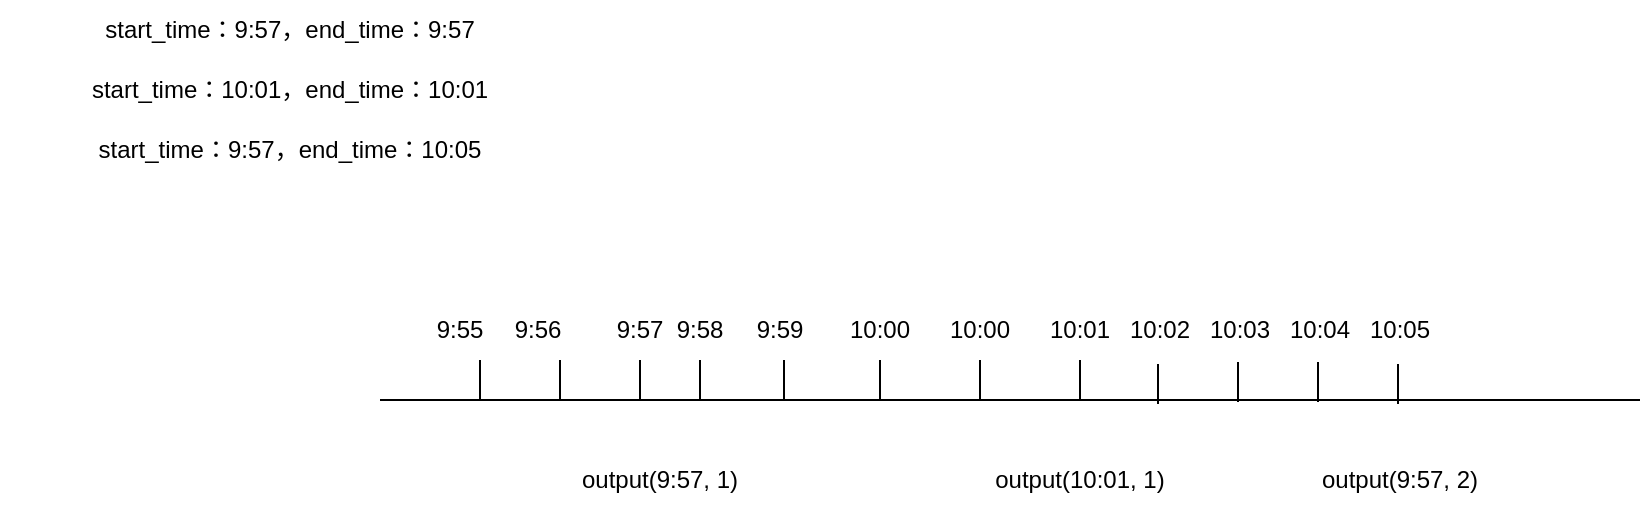 <mxfile version="26.1.0">
  <diagram name="第 1 页" id="I_JAe2NdbpZRBEg8Pq8T">
    <mxGraphModel dx="1803" dy="611" grid="1" gridSize="10" guides="1" tooltips="1" connect="1" arrows="1" fold="1" page="1" pageScale="1" pageWidth="827" pageHeight="1169" math="0" shadow="0">
      <root>
        <mxCell id="0" />
        <mxCell id="1" parent="0" />
        <mxCell id="Vmu14jq176bI5bFtrahb-1" value="start_time：9:57，end_time：10:05" style="text;html=1;align=center;verticalAlign=middle;whiteSpace=wrap;rounded=0;" vertex="1" parent="1">
          <mxGeometry x="-60" y="200" width="290" height="30" as="geometry" />
        </mxCell>
        <mxCell id="Vmu14jq176bI5bFtrahb-2" value="" style="endArrow=none;html=1;rounded=0;" edge="1" parent="1">
          <mxGeometry width="50" height="50" relative="1" as="geometry">
            <mxPoint x="130" y="340" as="sourcePoint" />
            <mxPoint x="760" y="340" as="targetPoint" />
          </mxGeometry>
        </mxCell>
        <mxCell id="Vmu14jq176bI5bFtrahb-3" value="" style="endArrow=none;html=1;rounded=0;" edge="1" parent="1">
          <mxGeometry width="50" height="50" relative="1" as="geometry">
            <mxPoint x="180" y="340" as="sourcePoint" />
            <mxPoint x="180" y="320" as="targetPoint" />
          </mxGeometry>
        </mxCell>
        <mxCell id="Vmu14jq176bI5bFtrahb-4" value="9:55" style="text;html=1;align=center;verticalAlign=middle;whiteSpace=wrap;rounded=0;" vertex="1" parent="1">
          <mxGeometry x="140" y="290" width="60" height="30" as="geometry" />
        </mxCell>
        <mxCell id="Vmu14jq176bI5bFtrahb-6" value="" style="endArrow=none;html=1;rounded=0;" edge="1" parent="1">
          <mxGeometry width="50" height="50" relative="1" as="geometry">
            <mxPoint x="220" y="340" as="sourcePoint" />
            <mxPoint x="220" y="320" as="targetPoint" />
          </mxGeometry>
        </mxCell>
        <mxCell id="Vmu14jq176bI5bFtrahb-7" value="" style="endArrow=none;html=1;rounded=0;" edge="1" parent="1">
          <mxGeometry width="50" height="50" relative="1" as="geometry">
            <mxPoint x="260" y="340" as="sourcePoint" />
            <mxPoint x="260" y="320" as="targetPoint" />
          </mxGeometry>
        </mxCell>
        <mxCell id="Vmu14jq176bI5bFtrahb-8" value="" style="endArrow=none;html=1;rounded=0;" edge="1" parent="1">
          <mxGeometry width="50" height="50" relative="1" as="geometry">
            <mxPoint x="290" y="340" as="sourcePoint" />
            <mxPoint x="290" y="320" as="targetPoint" />
          </mxGeometry>
        </mxCell>
        <mxCell id="Vmu14jq176bI5bFtrahb-10" value="" style="endArrow=none;html=1;rounded=0;" edge="1" parent="1">
          <mxGeometry width="50" height="50" relative="1" as="geometry">
            <mxPoint x="332" y="340" as="sourcePoint" />
            <mxPoint x="332" y="320" as="targetPoint" />
          </mxGeometry>
        </mxCell>
        <mxCell id="Vmu14jq176bI5bFtrahb-11" value="" style="endArrow=none;html=1;rounded=0;" edge="1" parent="1">
          <mxGeometry width="50" height="50" relative="1" as="geometry">
            <mxPoint x="380" y="340" as="sourcePoint" />
            <mxPoint x="380" y="320" as="targetPoint" />
          </mxGeometry>
        </mxCell>
        <mxCell id="Vmu14jq176bI5bFtrahb-13" value="" style="endArrow=none;html=1;rounded=0;" edge="1" parent="1">
          <mxGeometry width="50" height="50" relative="1" as="geometry">
            <mxPoint x="430" y="340" as="sourcePoint" />
            <mxPoint x="430" y="320" as="targetPoint" />
          </mxGeometry>
        </mxCell>
        <mxCell id="Vmu14jq176bI5bFtrahb-14" value="" style="endArrow=none;html=1;rounded=0;" edge="1" parent="1">
          <mxGeometry width="50" height="50" relative="1" as="geometry">
            <mxPoint x="480" y="340" as="sourcePoint" />
            <mxPoint x="480" y="320" as="targetPoint" />
          </mxGeometry>
        </mxCell>
        <mxCell id="Vmu14jq176bI5bFtrahb-15" value="9:56" style="text;html=1;align=center;verticalAlign=middle;whiteSpace=wrap;rounded=0;" vertex="1" parent="1">
          <mxGeometry x="179" y="290" width="60" height="30" as="geometry" />
        </mxCell>
        <mxCell id="Vmu14jq176bI5bFtrahb-16" value="9:57" style="text;html=1;align=center;verticalAlign=middle;whiteSpace=wrap;rounded=0;" vertex="1" parent="1">
          <mxGeometry x="230" y="290" width="60" height="30" as="geometry" />
        </mxCell>
        <mxCell id="Vmu14jq176bI5bFtrahb-17" value="9:58" style="text;html=1;align=center;verticalAlign=middle;whiteSpace=wrap;rounded=0;" vertex="1" parent="1">
          <mxGeometry x="260" y="290" width="60" height="30" as="geometry" />
        </mxCell>
        <mxCell id="Vmu14jq176bI5bFtrahb-18" value="9:59" style="text;html=1;align=center;verticalAlign=middle;whiteSpace=wrap;rounded=0;" vertex="1" parent="1">
          <mxGeometry x="300" y="290" width="60" height="30" as="geometry" />
        </mxCell>
        <mxCell id="Vmu14jq176bI5bFtrahb-19" value="10:00" style="text;html=1;align=center;verticalAlign=middle;whiteSpace=wrap;rounded=0;" vertex="1" parent="1">
          <mxGeometry x="350" y="290" width="60" height="30" as="geometry" />
        </mxCell>
        <mxCell id="Vmu14jq176bI5bFtrahb-20" value="start_time：9:57，end_time：9:57" style="text;html=1;align=center;verticalAlign=middle;whiteSpace=wrap;rounded=0;" vertex="1" parent="1">
          <mxGeometry x="-60" y="140" width="290" height="30" as="geometry" />
        </mxCell>
        <mxCell id="Vmu14jq176bI5bFtrahb-21" value="start_time：10:01，end_time：10:01" style="text;html=1;align=center;verticalAlign=middle;whiteSpace=wrap;rounded=0;" vertex="1" parent="1">
          <mxGeometry x="-60" y="170" width="290" height="30" as="geometry" />
        </mxCell>
        <mxCell id="Vmu14jq176bI5bFtrahb-23" value="10:00" style="text;html=1;align=center;verticalAlign=middle;whiteSpace=wrap;rounded=0;" vertex="1" parent="1">
          <mxGeometry x="400" y="290" width="60" height="30" as="geometry" />
        </mxCell>
        <mxCell id="Vmu14jq176bI5bFtrahb-24" value="10:01" style="text;html=1;align=center;verticalAlign=middle;whiteSpace=wrap;rounded=0;" vertex="1" parent="1">
          <mxGeometry x="450" y="290" width="60" height="30" as="geometry" />
        </mxCell>
        <mxCell id="Vmu14jq176bI5bFtrahb-25" value="" style="endArrow=none;html=1;rounded=0;" edge="1" parent="1">
          <mxGeometry width="50" height="50" relative="1" as="geometry">
            <mxPoint x="519" y="342" as="sourcePoint" />
            <mxPoint x="519" y="322" as="targetPoint" />
          </mxGeometry>
        </mxCell>
        <mxCell id="Vmu14jq176bI5bFtrahb-26" value="" style="endArrow=none;html=1;rounded=0;" edge="1" parent="1">
          <mxGeometry width="50" height="50" relative="1" as="geometry">
            <mxPoint x="559" y="341" as="sourcePoint" />
            <mxPoint x="559" y="321" as="targetPoint" />
          </mxGeometry>
        </mxCell>
        <mxCell id="Vmu14jq176bI5bFtrahb-27" value="" style="endArrow=none;html=1;rounded=0;" edge="1" parent="1">
          <mxGeometry width="50" height="50" relative="1" as="geometry">
            <mxPoint x="599" y="341" as="sourcePoint" />
            <mxPoint x="599" y="321" as="targetPoint" />
          </mxGeometry>
        </mxCell>
        <mxCell id="Vmu14jq176bI5bFtrahb-28" value="10:02" style="text;html=1;align=center;verticalAlign=middle;whiteSpace=wrap;rounded=0;" vertex="1" parent="1">
          <mxGeometry x="490" y="290" width="60" height="30" as="geometry" />
        </mxCell>
        <mxCell id="Vmu14jq176bI5bFtrahb-29" value="10:03" style="text;html=1;align=center;verticalAlign=middle;whiteSpace=wrap;rounded=0;" vertex="1" parent="1">
          <mxGeometry x="530" y="290" width="60" height="30" as="geometry" />
        </mxCell>
        <mxCell id="Vmu14jq176bI5bFtrahb-30" value="" style="endArrow=none;html=1;rounded=0;" edge="1" parent="1">
          <mxGeometry width="50" height="50" relative="1" as="geometry">
            <mxPoint x="639" y="342" as="sourcePoint" />
            <mxPoint x="639" y="322" as="targetPoint" />
          </mxGeometry>
        </mxCell>
        <mxCell id="Vmu14jq176bI5bFtrahb-31" value="10:04" style="text;html=1;align=center;verticalAlign=middle;whiteSpace=wrap;rounded=0;" vertex="1" parent="1">
          <mxGeometry x="570" y="290" width="60" height="30" as="geometry" />
        </mxCell>
        <mxCell id="Vmu14jq176bI5bFtrahb-32" value="10:05" style="text;html=1;align=center;verticalAlign=middle;whiteSpace=wrap;rounded=0;" vertex="1" parent="1">
          <mxGeometry x="610" y="290" width="60" height="30" as="geometry" />
        </mxCell>
        <mxCell id="Vmu14jq176bI5bFtrahb-33" value="output(9:57, 1)" style="text;html=1;align=center;verticalAlign=middle;whiteSpace=wrap;rounded=0;" vertex="1" parent="1">
          <mxGeometry x="220" y="360" width="100" height="40" as="geometry" />
        </mxCell>
        <mxCell id="Vmu14jq176bI5bFtrahb-34" value="output(10:01, 1)" style="text;html=1;align=center;verticalAlign=middle;whiteSpace=wrap;rounded=0;" vertex="1" parent="1">
          <mxGeometry x="430" y="360" width="100" height="40" as="geometry" />
        </mxCell>
        <mxCell id="Vmu14jq176bI5bFtrahb-35" value="output(9:57, 2)" style="text;html=1;align=center;verticalAlign=middle;whiteSpace=wrap;rounded=0;" vertex="1" parent="1">
          <mxGeometry x="590" y="360" width="100" height="40" as="geometry" />
        </mxCell>
      </root>
    </mxGraphModel>
  </diagram>
</mxfile>

